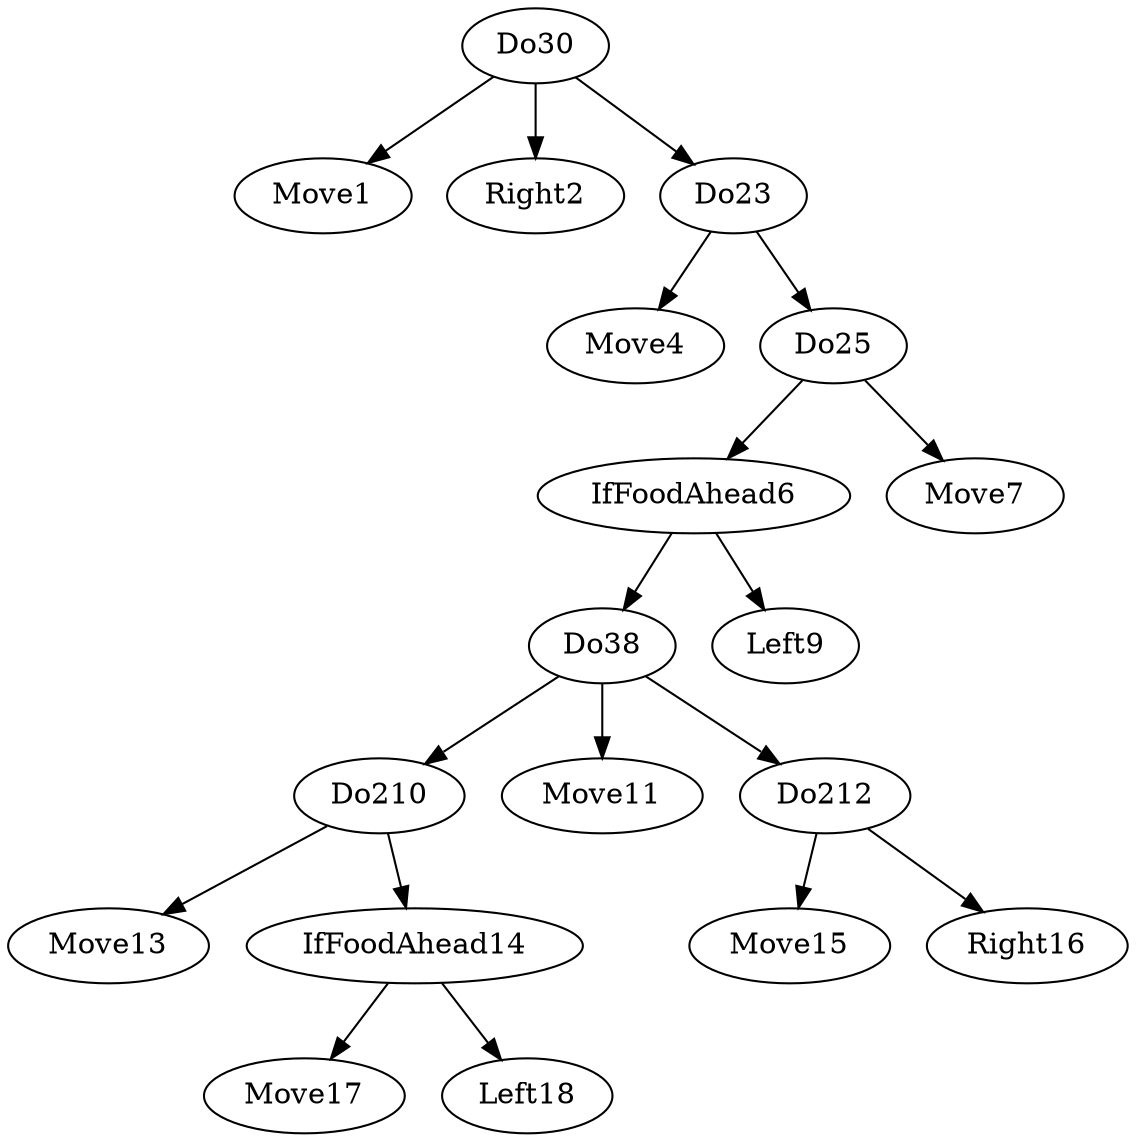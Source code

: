 digraph T {
	Do30 -> Move1;
	Do30 -> Right2;
	Do30 -> Do23;
	Do23 -> Move4;
	Do23 -> Do25;
	Do25 -> IfFoodAhead6;
	Do25 -> Move7;
	IfFoodAhead6 -> Do38;
	IfFoodAhead6 -> Left9;
	Do38 -> Do210;
	Do38 -> Move11;
	Do38 -> Do212;
	Do210 -> Move13;
	Do210 -> IfFoodAhead14;
	Do212 -> Move15;
	Do212 -> Right16;
	IfFoodAhead14 -> Move17;
	IfFoodAhead14 -> Left18;
}
